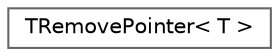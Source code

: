 digraph "Graphical Class Hierarchy"
{
 // INTERACTIVE_SVG=YES
 // LATEX_PDF_SIZE
  bgcolor="transparent";
  edge [fontname=Helvetica,fontsize=10,labelfontname=Helvetica,labelfontsize=10];
  node [fontname=Helvetica,fontsize=10,shape=box,height=0.2,width=0.4];
  rankdir="LR";
  Node0 [id="Node000000",label="TRemovePointer\< T \>",height=0.2,width=0.4,color="grey40", fillcolor="white", style="filled",URL="$d7/d2c/structTRemovePointer.html",tooltip="Removes one level of pointer from a type, e.g.:"];
}
